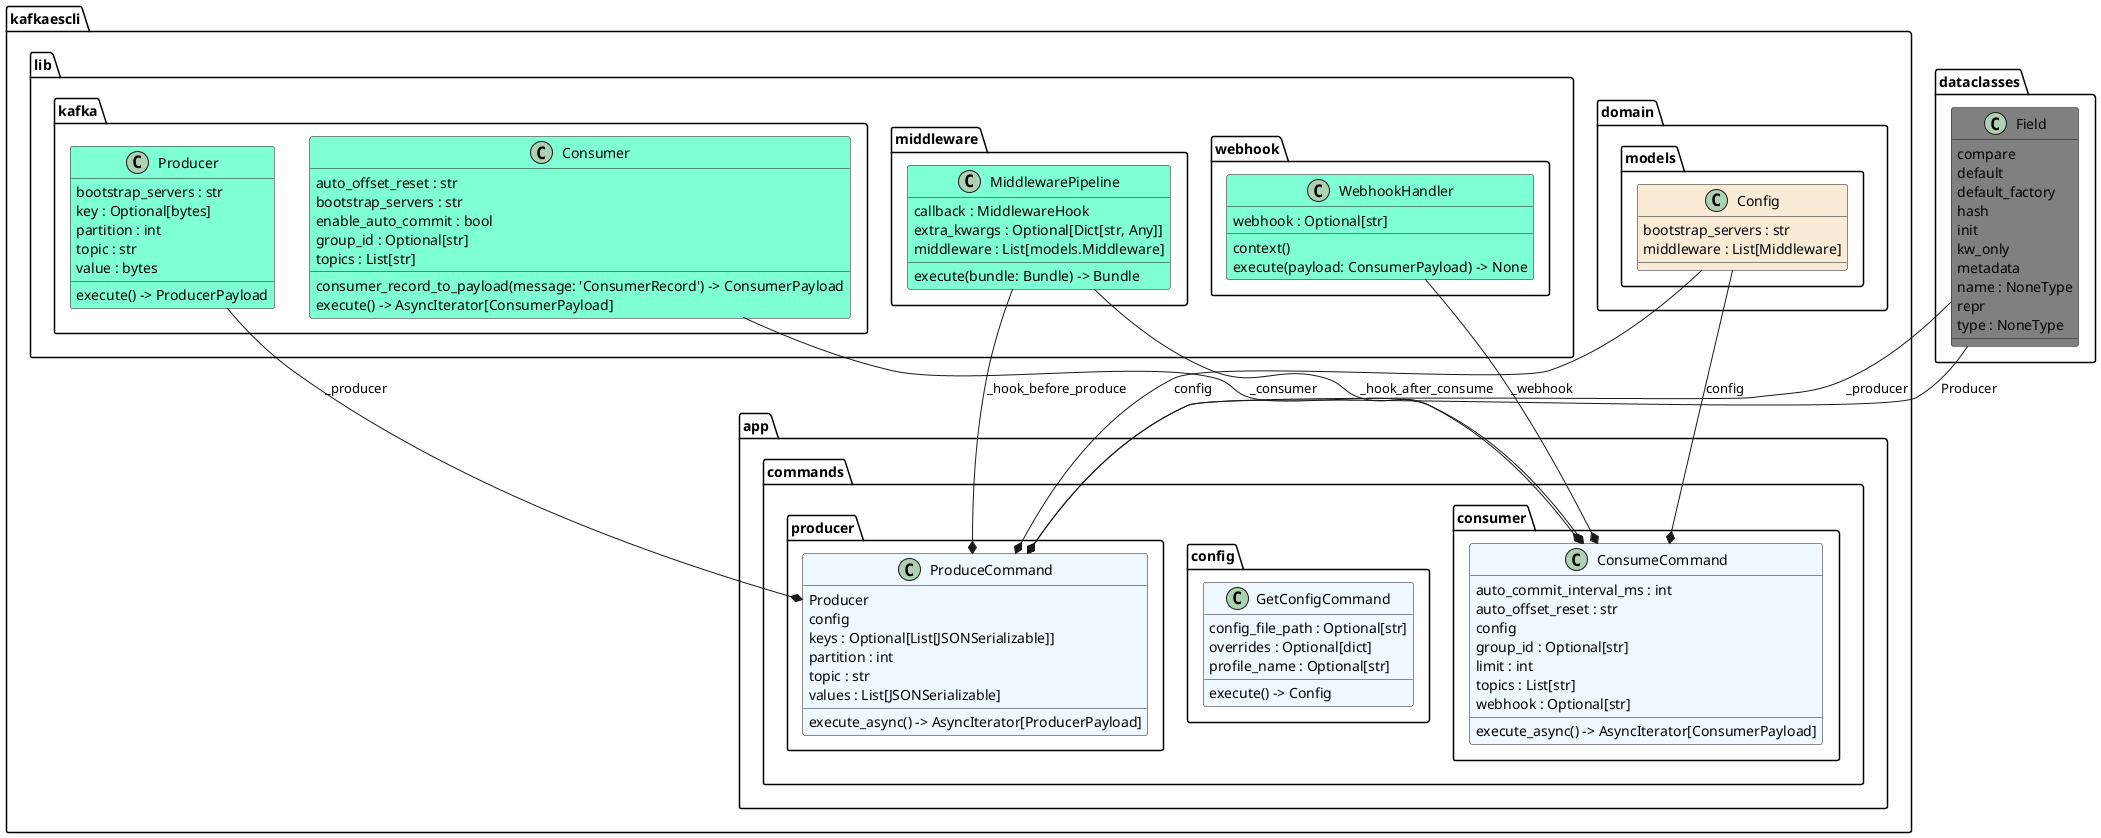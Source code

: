 @startuml classes_kafkaescli.app

class "Config" as kafkaescli.domain.models.Config #antiquewhite {
  bootstrap_servers : str
  middleware : List[Middleware]
}
class "ConsumeCommand" as kafkaescli.app.commands.consumer.ConsumeCommand #aliceblue {
  auto_commit_interval_ms : int
  auto_offset_reset : str
  config
  group_id : Optional[str]
  limit : int
  topics : List[str]
  webhook : Optional[str]
  execute_async() -> AsyncIterator[ConsumerPayload]
}
class "Consumer" as kafkaescli.lib.kafka.Consumer #aquamarine {
  auto_offset_reset : str
  bootstrap_servers : str
  enable_auto_commit : bool
  group_id : Optional[str]
  topics : List[str]
  consumer_record_to_payload(message: 'ConsumerRecord') -> ConsumerPayload
  execute() -> AsyncIterator[ConsumerPayload]
}
class "Field" as dataclasses.Field #grey {
  compare
  default
  default_factory
  hash
  init
  kw_only
  metadata
  name : NoneType
  repr
  type : NoneType
}
class "GetConfigCommand" as kafkaescli.app.commands.config.GetConfigCommand #aliceblue {
  config_file_path : Optional[str]
  overrides : Optional[dict]
  profile_name : Optional[str]
  execute() -> Config
}
class "MiddlewarePipeline" as kafkaescli.lib.middleware.MiddlewarePipeline #aquamarine {
  callback : MiddlewareHook
  extra_kwargs : Optional[Dict[str, Any]]
  middleware : List[models.Middleware]
  execute(bundle: Bundle) -> Bundle
}
class "ProduceCommand" as kafkaescli.app.commands.producer.ProduceCommand #aliceblue {
  Producer
  config
  keys : Optional[List[JSONSerializable]]
  partition : int
  topic : str
  values : List[JSONSerializable]
  execute_async() -> AsyncIterator[ProducerPayload]
}
class "Producer" as kafkaescli.lib.kafka.Producer #aquamarine {
  bootstrap_servers : str
  key : Optional[bytes]
  partition : int
  topic : str
  value : bytes
  execute() -> ProducerPayload
}
class "WebhookHandler" as kafkaescli.lib.webhook.WebhookHandler #aquamarine {
  webhook : Optional[str]
  context()
  execute(payload: ConsumerPayload) -> None
}
dataclasses.Field --* kafkaescli.app.commands.producer.ProduceCommand : _producer
dataclasses.Field --* kafkaescli.app.commands.producer.ProduceCommand : Producer
kafkaescli.domain.models.Config --* kafkaescli.app.commands.consumer.ConsumeCommand : config
kafkaescli.domain.models.Config --* kafkaescli.app.commands.producer.ProduceCommand : config
kafkaescli.lib.kafka.Consumer --* kafkaescli.app.commands.consumer.ConsumeCommand : _consumer
kafkaescli.lib.kafka.Producer --* kafkaescli.app.commands.producer.ProduceCommand : _producer
kafkaescli.lib.middleware.MiddlewarePipeline --* kafkaescli.app.commands.consumer.ConsumeCommand : _hook_after_consume
kafkaescli.lib.middleware.MiddlewarePipeline --* kafkaescli.app.commands.producer.ProduceCommand : _hook_before_produce
kafkaescli.lib.webhook.WebhookHandler --* kafkaescli.app.commands.consumer.ConsumeCommand : _webhook
@enduml
